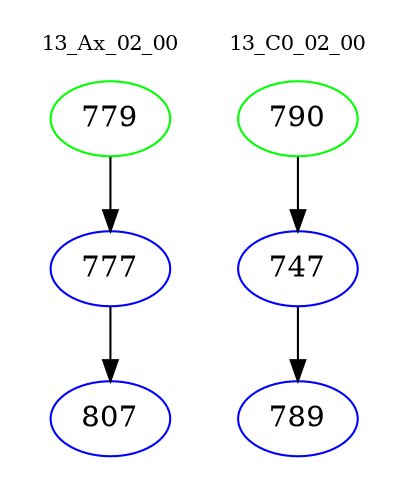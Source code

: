 digraph{
subgraph cluster_0 {
color = white
label = "13_Ax_02_00";
fontsize=10;
T0_779 [label="779", color="green"]
T0_779 -> T0_777 [color="black"]
T0_777 [label="777", color="blue"]
T0_777 -> T0_807 [color="black"]
T0_807 [label="807", color="blue"]
}
subgraph cluster_1 {
color = white
label = "13_C0_02_00";
fontsize=10;
T1_790 [label="790", color="green"]
T1_790 -> T1_747 [color="black"]
T1_747 [label="747", color="blue"]
T1_747 -> T1_789 [color="black"]
T1_789 [label="789", color="blue"]
}
}
